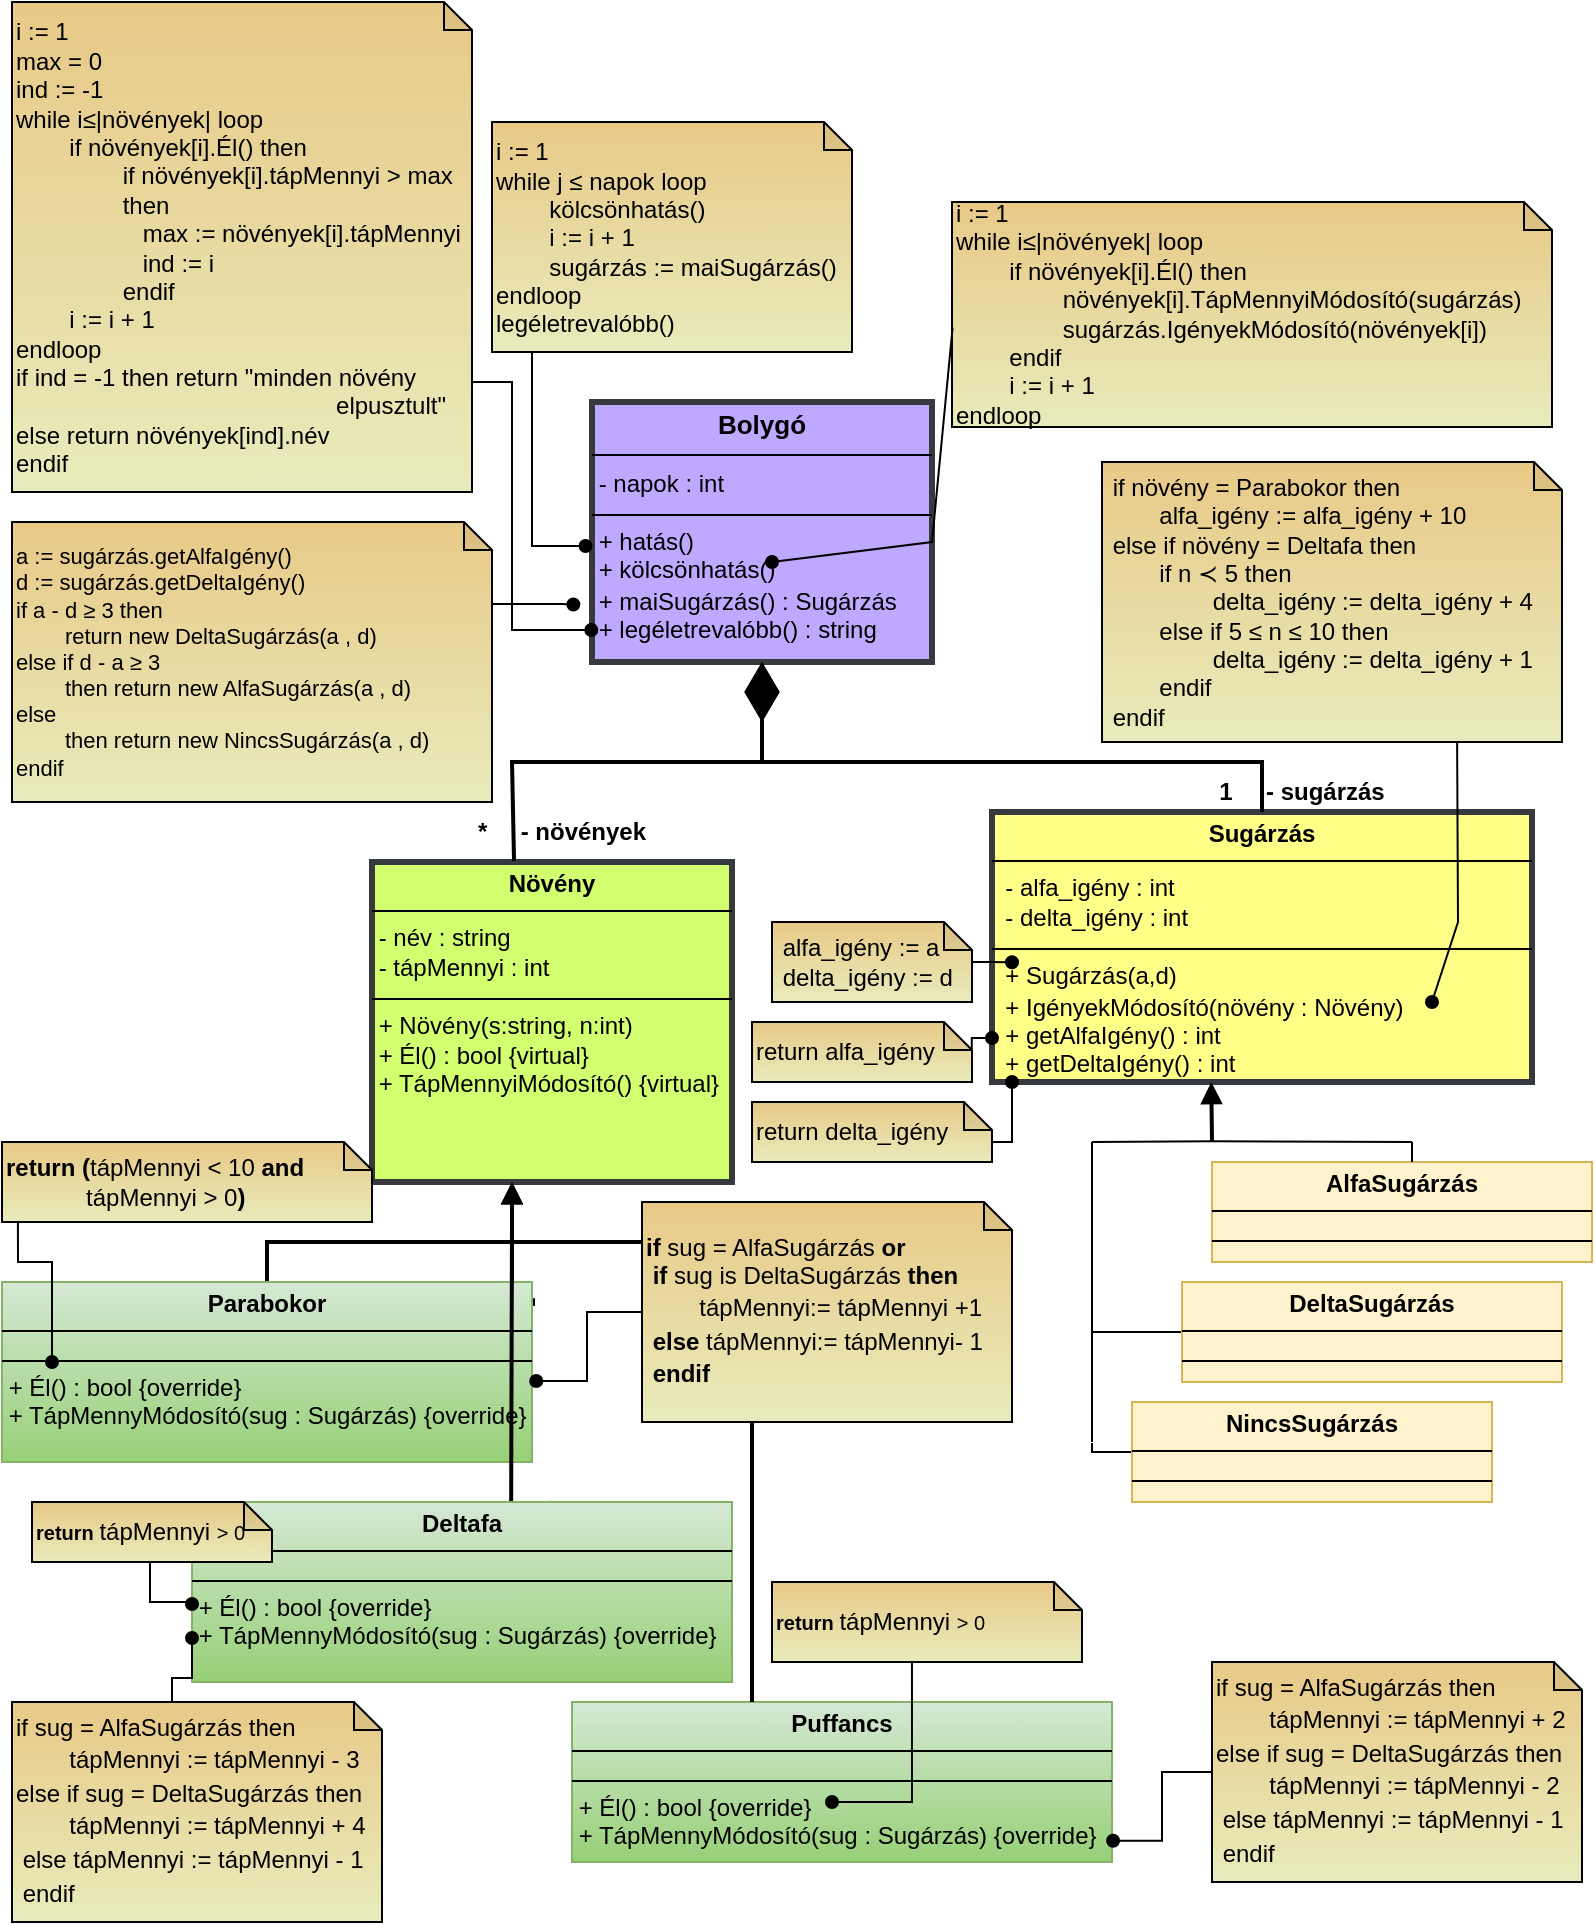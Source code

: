<mxfile version="24.2.5" type="device">
  <diagram id="C5RBs43oDa-KdzZeNtuy" name="Page-1">
    <mxGraphModel dx="1193" dy="665" grid="1" gridSize="10" guides="1" tooltips="1" connect="1" arrows="1" fold="1" page="1" pageScale="1" pageWidth="827" pageHeight="1169" math="0" shadow="0">
      <root>
        <mxCell id="WIyWlLk6GJQsqaUBKTNV-0" />
        <mxCell id="WIyWlLk6GJQsqaUBKTNV-1" parent="WIyWlLk6GJQsqaUBKTNV-0" />
        <mxCell id="IUOXqDqNGWJRMbw2lu2S-0" value="&lt;p style=&quot;margin: 4px 0px 0px; text-align: center; font-size: 13px;&quot;&gt;&lt;b&gt;&lt;font style=&quot;font-size: 13px;&quot;&gt;Bolygó&lt;/font&gt;&lt;/b&gt;&lt;/p&gt;&lt;hr size=&quot;1&quot; style=&quot;border-style: solid; font-size: 13px;&quot;&gt;&amp;nbsp;- napok : int&amp;nbsp;&lt;div&gt;&lt;div style=&quot;height:2px;&quot;&gt;&lt;/div&gt;&lt;hr size=&quot;1&quot; style=&quot;border-style:solid;&quot;&gt;&lt;div style=&quot;height:2px;&quot;&gt;&amp;nbsp;+ hatás()&lt;/div&gt;&lt;/div&gt;&lt;div style=&quot;height:2px;&quot;&gt;&amp;nbsp;&lt;/div&gt;&lt;div style=&quot;height:2px;&quot;&gt;&lt;br&gt;&lt;/div&gt;&lt;div style=&quot;height:2px;&quot;&gt;&lt;br&gt;&lt;/div&gt;&lt;div style=&quot;height:2px;&quot;&gt;&lt;br&gt;&lt;/div&gt;&lt;div style=&quot;height:2px;&quot;&gt;&lt;br&gt;&lt;/div&gt;&lt;div style=&quot;height:2px;&quot;&gt;&lt;br&gt;&lt;/div&gt;&lt;div style=&quot;height:2px;&quot;&gt;&amp;nbsp;+ kölcsönhatás()&lt;/div&gt;&lt;div style=&quot;height:2px;&quot;&gt;&lt;br&gt;&lt;/div&gt;&lt;div style=&quot;height:2px;&quot;&gt;&lt;br&gt;&lt;/div&gt;&lt;div style=&quot;height:2px;&quot;&gt;&lt;br&gt;&lt;/div&gt;&lt;div style=&quot;height:2px;&quot;&gt;&lt;br&gt;&lt;/div&gt;&lt;div style=&quot;height:2px;&quot;&gt;&lt;br&gt;&lt;/div&gt;&lt;div style=&quot;height:2px;&quot;&gt;&lt;br&gt;&lt;/div&gt;&lt;div style=&quot;height:2px;&quot;&gt;&amp;nbsp;&lt;/div&gt;&lt;div style=&quot;height:2px;&quot;&gt;&amp;nbsp;+ maiSugárzás() : Sugárzás&lt;br&gt;&lt;/div&gt;&lt;div style=&quot;height:2px;&quot;&gt;&lt;br&gt;&lt;/div&gt;&lt;div style=&quot;height:2px;&quot;&gt;&lt;br&gt;&lt;/div&gt;&lt;div style=&quot;height:2px;&quot;&gt;&lt;br&gt;&lt;/div&gt;&lt;div style=&quot;height:2px;&quot;&gt;&lt;br&gt;&lt;/div&gt;&lt;div style=&quot;height:2px;&quot;&gt;&lt;br&gt;&lt;/div&gt;&lt;div style=&quot;height:2px;&quot;&gt;&lt;br&gt;&lt;/div&gt;&lt;div style=&quot;height:2px;&quot;&gt;&amp;nbsp;+ legéletrevalóbb() : string&lt;/div&gt;&lt;div style=&quot;height:2px;&quot;&gt;&lt;span style=&quot;background-color: initial;&quot;&gt;&lt;br&gt;&lt;/span&gt;&lt;/div&gt;&lt;div style=&quot;height:2px;&quot;&gt;&lt;span style=&quot;background-color: initial;&quot;&gt;&lt;br&gt;&lt;/span&gt;&lt;/div&gt;&lt;div style=&quot;height:2px;&quot;&gt;&lt;span style=&quot;background-color: initial;&quot;&gt;&lt;br&gt;&lt;/span&gt;&lt;/div&gt;&lt;div style=&quot;height:2px;&quot;&gt;&lt;span style=&quot;background-color: initial;&quot;&gt;&lt;br&gt;&lt;/span&gt;&lt;/div&gt;&lt;div style=&quot;height:2px;&quot;&gt;&lt;span style=&quot;background-color: initial;&quot;&gt;&amp;nbsp;&lt;/span&gt;&lt;/div&gt;&lt;div style=&quot;height:2px;&quot;&gt;&lt;span style=&quot;background-color: initial;&quot;&gt;&amp;nbsp;&lt;/span&gt;&lt;/div&gt;&lt;div style=&quot;height:2px;&quot;&gt;&lt;br&gt;&lt;/div&gt;" style="verticalAlign=top;align=left;overflow=fill;html=1;whiteSpace=wrap;fillColor=#bfa8ff;strokeColor=#36393d;strokeWidth=3;" vertex="1" parent="WIyWlLk6GJQsqaUBKTNV-1">
          <mxGeometry x="300" y="320" width="170" height="130" as="geometry" />
        </mxCell>
        <mxCell id="IUOXqDqNGWJRMbw2lu2S-2" value="&lt;p style=&quot;margin:0px;margin-top:4px;text-align:center;&quot;&gt;&lt;b&gt;Sugárzás&lt;/b&gt;&lt;/p&gt;&lt;hr size=&quot;1&quot; style=&quot;border-style:solid;&quot;&gt;&amp;nbsp; -&lt;font style=&quot;font-size: 12px;&quot;&gt;&amp;nbsp;alfa_igény : int&lt;/font&gt;&lt;div&gt;&lt;font style=&quot;font-size: 12px;&quot;&gt;&amp;nbsp; - delta_igény : int&amp;nbsp;&lt;br&gt;&lt;/font&gt;&lt;div style=&quot;height:2px;&quot;&gt;&lt;font style=&quot;font-size: 12px;&quot;&gt;&amp;nbsp;&lt;/font&gt;&lt;/div&gt;&lt;hr size=&quot;1&quot; style=&quot;border-style:solid;&quot;&gt;&lt;div style=&quot;height:2px;&quot;&gt;&lt;font style=&quot;font-size: 12px;&quot;&gt;&amp;nbsp; + Sugárzás(a,d)&lt;/font&gt;&lt;/div&gt;&lt;/div&gt;&lt;div style=&quot;height:2px;&quot;&gt;&lt;font style=&quot;font-size: 12px;&quot;&gt;&amp;nbsp;&lt;/font&gt;&lt;/div&gt;&lt;div style=&quot;height:2px;&quot;&gt;&lt;br&gt;&lt;/div&gt;&lt;div style=&quot;height:2px;&quot;&gt;&lt;font style=&quot;font-size: 12px;&quot;&gt;&lt;br&gt;&lt;/font&gt;&lt;/div&gt;&lt;div style=&quot;height:2px;&quot;&gt;&lt;font style=&quot;font-size: 12px;&quot;&gt;&amp;nbsp;&lt;/font&gt;&lt;/div&gt;&lt;div style=&quot;height:2px;&quot;&gt;&lt;font style=&quot;font-size: 12px;&quot;&gt;&lt;br&gt;&lt;/font&gt;&lt;/div&gt;&lt;div style=&quot;height:2px;&quot;&gt;&lt;font style=&quot;font-size: 12px;&quot;&gt;&lt;br&gt;&lt;/font&gt;&lt;/div&gt;&lt;div style=&quot;height:2px;&quot;&gt;&lt;font style=&quot;font-size: 12px;&quot;&gt;&amp;nbsp; &amp;nbsp;&lt;/font&gt;&lt;/div&gt;&lt;div style=&quot;height:2px;&quot;&gt;&lt;font style=&quot;font-size: 12px;&quot;&gt;&amp;nbsp; + IgényekMódosító(növény : Növény)&lt;/font&gt;&lt;/div&gt;&lt;div style=&quot;height:2px;&quot;&gt;&lt;font style=&quot;font-size: 12px;&quot;&gt;&lt;br&gt;&lt;/font&gt;&lt;/div&gt;&lt;div style=&quot;height:2px;&quot;&gt;&lt;font style=&quot;font-size: 12px;&quot;&gt;&lt;br&gt;&lt;/font&gt;&lt;/div&gt;&lt;div style=&quot;height:2px;&quot;&gt;&lt;font style=&quot;font-size: 12px;&quot;&gt;&lt;br&gt;&lt;/font&gt;&lt;/div&gt;&lt;div style=&quot;height:2px;&quot;&gt;&lt;font style=&quot;font-size: 12px;&quot;&gt;&lt;br&gt;&lt;/font&gt;&lt;/div&gt;&lt;div style=&quot;height:2px;&quot;&gt;&lt;font style=&quot;font-size: 12px;&quot;&gt;&lt;br&gt;&lt;/font&gt;&lt;/div&gt;&lt;div style=&quot;height:2px;&quot;&gt;&lt;font style=&quot;font-size: 12px;&quot;&gt;&lt;br&gt;&lt;/font&gt;&lt;/div&gt;&lt;div style=&quot;height:2px;&quot;&gt;&lt;font style=&quot;font-size: 12px;&quot;&gt;&amp;nbsp; + getAlfaIgény() : int&amp;nbsp;&lt;/font&gt;&lt;/div&gt;&lt;div style=&quot;height:2px;&quot;&gt;&lt;font style=&quot;font-size: 12px;&quot;&gt;&lt;br&gt;&lt;/font&gt;&lt;/div&gt;&lt;div style=&quot;height:2px;&quot;&gt;&lt;font style=&quot;font-size: 12px;&quot;&gt;&lt;br&gt;&lt;/font&gt;&lt;/div&gt;&lt;div style=&quot;height:2px;&quot;&gt;&lt;font style=&quot;font-size: 12px;&quot;&gt;&lt;br&gt;&lt;/font&gt;&lt;/div&gt;&lt;div style=&quot;height:2px;&quot;&gt;&lt;font style=&quot;font-size: 12px;&quot;&gt;&lt;br&gt;&lt;/font&gt;&lt;/div&gt;&lt;div style=&quot;height:2px;&quot;&gt;&lt;font style=&quot;font-size: 12px;&quot;&gt;&lt;br&gt;&lt;/font&gt;&lt;/div&gt;&lt;div style=&quot;height:2px;&quot;&gt;&lt;font style=&quot;font-size: 12px;&quot;&gt;&lt;br&gt;&lt;/font&gt;&lt;/div&gt;&lt;div style=&quot;height:2px;&quot;&gt;&lt;font style=&quot;font-size: 12px;&quot;&gt;&amp;nbsp; + getDeltaIgény() : int&amp;nbsp;&amp;nbsp;&lt;/font&gt;&lt;/div&gt;" style="verticalAlign=top;align=left;overflow=fill;html=1;whiteSpace=wrap;fillColor=#ffff88;strokeColor=#36393d;strokeWidth=3;" vertex="1" parent="WIyWlLk6GJQsqaUBKTNV-1">
          <mxGeometry x="500" y="525" width="270" height="135" as="geometry" />
        </mxCell>
        <mxCell id="IUOXqDqNGWJRMbw2lu2S-3" value="&lt;p style=&quot;margin:0px;margin-top:4px;text-align:center;&quot;&gt;&lt;b&gt;Növény&lt;/b&gt;&lt;br&gt;&lt;/p&gt;&lt;hr size=&quot;1&quot; style=&quot;border-style:solid;&quot;&gt;&lt;font style=&quot;font-size: 12px;&quot;&gt;&amp;nbsp;- név : string&lt;/font&gt;&lt;div style=&quot;&quot;&gt;&lt;font style=&quot;font-size: 12px;&quot;&gt;&lt;font style=&quot;font-size: 12px;&quot;&gt;&amp;nbsp;- tápMennyi : int&lt;/font&gt;&lt;br&gt;&lt;/font&gt;&lt;div style=&quot;height: 2px;&quot;&gt;&lt;font style=&quot;font-size: 12px;&quot;&gt;&lt;br&gt;&lt;/font&gt;&lt;/div&gt;&lt;hr size=&quot;1&quot; style=&quot;border-style: solid;&quot;&gt;&lt;font style=&quot;font-size: 12px;&quot;&gt;&amp;nbsp;+ Növény(s:string, n:int)&lt;/font&gt;&lt;/div&gt;&lt;div style=&quot;&quot;&gt;&lt;font style=&quot;font-size: 12px;&quot;&gt;&amp;nbsp;+ Él() : bool {virtual}&lt;/font&gt;&lt;/div&gt;&lt;div style=&quot;&quot;&gt;&lt;font style=&quot;font-size: 12px;&quot;&gt;&amp;nbsp;+ TápMennyiMódosító() {virtual}&lt;/font&gt;&lt;/div&gt;&lt;div style=&quot;&quot;&gt;&lt;br&gt;&lt;div style=&quot;font-size: 11px; height: 2px;&quot;&gt;&lt;/div&gt;&lt;/div&gt;" style="verticalAlign=top;align=left;overflow=fill;html=1;whiteSpace=wrap;fillColor=#d2ff70;strokeColor=#36393d;strokeWidth=3;perimeterSpacing=0;" vertex="1" parent="WIyWlLk6GJQsqaUBKTNV-1">
          <mxGeometry x="190" y="550" width="180" height="160" as="geometry" />
        </mxCell>
        <mxCell id="IUOXqDqNGWJRMbw2lu2S-4" value="" style="endArrow=diamondThin;endFill=1;endSize=24;html=1;rounded=0;entryX=0.5;entryY=1;entryDx=0;entryDy=0;exitX=0.282;exitY=0.981;exitDx=0;exitDy=0;exitPerimeter=0;strokeWidth=2;" edge="1" parent="WIyWlLk6GJQsqaUBKTNV-1" source="IUOXqDqNGWJRMbw2lu2S-10" target="IUOXqDqNGWJRMbw2lu2S-0">
          <mxGeometry width="160" relative="1" as="geometry">
            <mxPoint x="260" y="550" as="sourcePoint" />
            <mxPoint x="310" y="610" as="targetPoint" />
            <Array as="points">
              <mxPoint x="260" y="500" />
              <mxPoint x="320" y="500" />
              <mxPoint x="385" y="500" />
            </Array>
          </mxGeometry>
        </mxCell>
        <mxCell id="IUOXqDqNGWJRMbw2lu2S-8" value="" style="endArrow=diamondThin;endFill=1;endSize=24;html=1;rounded=0;entryX=0.5;entryY=1;entryDx=0;entryDy=0;exitX=0.5;exitY=0;exitDx=0;exitDy=0;strokeWidth=2;" edge="1" parent="WIyWlLk6GJQsqaUBKTNV-1" source="IUOXqDqNGWJRMbw2lu2S-2" target="IUOXqDqNGWJRMbw2lu2S-0">
          <mxGeometry width="160" relative="1" as="geometry">
            <mxPoint x="380" y="580" as="sourcePoint" />
            <mxPoint x="310" y="610" as="targetPoint" />
            <Array as="points">
              <mxPoint x="635" y="500" />
              <mxPoint x="490" y="500" />
              <mxPoint x="385" y="500" />
            </Array>
          </mxGeometry>
        </mxCell>
        <mxCell id="IUOXqDqNGWJRMbw2lu2S-9" value="&lt;b&gt;1&amp;nbsp; &amp;nbsp; &amp;nbsp;- sugárzás&lt;/b&gt;" style="text;html=1;align=center;verticalAlign=middle;whiteSpace=wrap;rounded=0;" vertex="1" parent="WIyWlLk6GJQsqaUBKTNV-1">
          <mxGeometry x="600" y="500" width="110" height="30" as="geometry" />
        </mxCell>
        <mxCell id="IUOXqDqNGWJRMbw2lu2S-10" value="&lt;b&gt;*&amp;nbsp; &amp;nbsp; &amp;nbsp;- növények&lt;/b&gt;" style="text;html=1;align=center;verticalAlign=middle;whiteSpace=wrap;rounded=0;" vertex="1" parent="WIyWlLk6GJQsqaUBKTNV-1">
          <mxGeometry x="230" y="520" width="110" height="30" as="geometry" />
        </mxCell>
        <mxCell id="IUOXqDqNGWJRMbw2lu2S-13" value="" style="endArrow=block;endFill=1;html=1;edgeStyle=orthogonalEdgeStyle;align=left;verticalAlign=top;rounded=0;strokeWidth=2;exitX=1.002;exitY=0.09;exitDx=0;exitDy=0;exitPerimeter=0;" edge="1" parent="WIyWlLk6GJQsqaUBKTNV-1" source="IUOXqDqNGWJRMbw2lu2S-18">
          <mxGeometry x="-1" relative="1" as="geometry">
            <mxPoint x="220" y="800" as="sourcePoint" />
            <mxPoint x="260" y="710" as="targetPoint" />
            <Array as="points">
              <mxPoint x="260" y="771" />
            </Array>
            <mxPoint as="offset" />
          </mxGeometry>
        </mxCell>
        <mxCell id="IUOXqDqNGWJRMbw2lu2S-16" value="&lt;p style=&quot;text-align: center; margin: 4px 0px 0px;&quot;&gt;&lt;span style=&quot;background-color: initial; text-align: left;&quot;&gt;&lt;b&gt;Puffancs&lt;/b&gt;&lt;/span&gt;&lt;br&gt;&lt;/p&gt;&lt;hr size=&quot;1&quot; style=&quot;border-style:solid;&quot;&gt;&lt;div style=&quot;height:2px;&quot;&gt;&lt;/div&gt;&lt;hr size=&quot;1&quot; style=&quot;border-style:solid;&quot;&gt;&lt;div style=&quot;height: 2px;&quot;&gt;&lt;div style=&quot;height: 2px;&quot;&gt;&amp;nbsp;+ Él() : bool {override}&lt;/div&gt;&lt;div style=&quot;height: 2px;&quot;&gt;&amp;nbsp;&lt;/div&gt;&lt;div style=&quot;height: 2px;&quot;&gt;&amp;nbsp;&lt;/div&gt;&lt;div style=&quot;height: 2px;&quot;&gt;&lt;br&gt;&lt;/div&gt;&lt;div style=&quot;height: 2px;&quot;&gt;&lt;br&gt;&lt;/div&gt;&lt;div style=&quot;height: 2px;&quot;&gt;&amp;nbsp;&lt;/div&gt;&lt;div style=&quot;height: 2px;&quot;&gt;&lt;br&gt;&lt;/div&gt;&lt;div style=&quot;height: 2px;&quot;&gt;&lt;div style=&quot;height: 2px;&quot;&gt;&amp;nbsp;+ TápMennyMódosító(sug : Sugárzás) {override}&lt;/div&gt;&lt;div&gt;&lt;br&gt;&lt;/div&gt;&lt;/div&gt;&lt;div style=&quot;height: 2px;&quot;&gt;&lt;br&gt;&lt;/div&gt;&lt;div style=&quot;height: 2px;&quot;&gt;&lt;br&gt;&lt;/div&gt;&lt;div style=&quot;height: 2px;&quot;&gt;&lt;br&gt;&lt;/div&gt;&lt;div style=&quot;height: 2px;&quot;&gt;&lt;br&gt;&lt;/div&gt;&lt;div style=&quot;height: 2px;&quot;&gt;&lt;br&gt;&lt;/div&gt;&lt;div style=&quot;height: 2px;&quot;&gt;&lt;br&gt;&lt;/div&gt;&lt;/div&gt;" style="verticalAlign=top;align=left;overflow=fill;html=1;whiteSpace=wrap;fillColor=#d5e8d4;strokeColor=#82b366;gradientColor=#97d077;" vertex="1" parent="WIyWlLk6GJQsqaUBKTNV-1">
          <mxGeometry x="290" y="970" width="270" height="80" as="geometry" />
        </mxCell>
        <mxCell id="IUOXqDqNGWJRMbw2lu2S-85" style="edgeStyle=orthogonalEdgeStyle;rounded=0;orthogonalLoop=1;jettySize=auto;html=1;endArrow=none;endFill=0;strokeWidth=2;" edge="1" parent="WIyWlLk6GJQsqaUBKTNV-1" source="IUOXqDqNGWJRMbw2lu2S-18">
          <mxGeometry relative="1" as="geometry">
            <mxPoint x="260" y="740" as="targetPoint" />
          </mxGeometry>
        </mxCell>
        <mxCell id="IUOXqDqNGWJRMbw2lu2S-18" value="&lt;p style=&quot;margin:0px;margin-top:4px;text-align:center;&quot;&gt;&lt;b&gt;Parabokor&lt;/b&gt;&lt;/p&gt;&lt;hr size=&quot;1&quot; style=&quot;border-style:solid;&quot;&gt;&lt;div style=&quot;height:2px;&quot;&gt;&lt;/div&gt;&lt;hr size=&quot;1&quot; style=&quot;border-style:solid;&quot;&gt;&lt;div style=&quot;height: 2px;&quot;&gt;&lt;font style=&quot;font-size: 12px;&quot;&gt;&amp;nbsp;+ Él() : bool {override}&lt;/font&gt;&lt;/div&gt;&lt;div style=&quot;height: 2px;&quot;&gt;&lt;font style=&quot;font-size: 12px;&quot;&gt;&amp;nbsp;&lt;/font&gt;&lt;/div&gt;&lt;div style=&quot;height: 2px;&quot;&gt;&lt;font style=&quot;font-size: 12px;&quot;&gt;&amp;nbsp;&lt;/font&gt;&lt;/div&gt;&lt;div style=&quot;height: 2px;&quot;&gt;&lt;font style=&quot;font-size: 12px;&quot;&gt;&lt;br&gt;&lt;/font&gt;&lt;/div&gt;&lt;div style=&quot;height: 2px;&quot;&gt;&lt;font style=&quot;font-size: 12px;&quot;&gt;&lt;br&gt;&lt;/font&gt;&lt;/div&gt;&lt;div style=&quot;height: 2px;&quot;&gt;&lt;font style=&quot;font-size: 12px;&quot;&gt;&amp;nbsp;&lt;/font&gt;&lt;/div&gt;&lt;div style=&quot;height: 2px;&quot;&gt;&lt;font style=&quot;font-size: 12px;&quot;&gt;&lt;br&gt;&lt;/font&gt;&lt;/div&gt;&lt;div style=&quot;height: 2px;&quot;&gt;&lt;font style=&quot;font-size: 12px;&quot;&gt;&amp;nbsp;+ TápMennyMódosító(sug : Sugárzás) {override}&lt;/font&gt;&lt;/div&gt;&lt;div style=&quot;height: 2px;&quot;&gt;&lt;font style=&quot;font-size: 12px;&quot;&gt;&lt;br&gt;&lt;/font&gt;&lt;/div&gt;&lt;div style=&quot;height: 2px;&quot;&gt;&lt;font style=&quot;font-size: 12px;&quot;&gt;&lt;br&gt;&lt;/font&gt;&lt;/div&gt;&lt;div style=&quot;height: 2px;&quot;&gt;&lt;font style=&quot;font-size: 12px;&quot;&gt;&lt;br&gt;&lt;/font&gt;&lt;/div&gt;&lt;div style=&quot;height: 2px;&quot;&gt;&lt;font style=&quot;font-size: 12px;&quot;&gt;&lt;br&gt;&lt;/font&gt;&lt;/div&gt;&lt;div style=&quot;height: 2px;&quot;&gt;&lt;font style=&quot;font-size: 12px;&quot;&gt;&lt;br&gt;&lt;/font&gt;&lt;/div&gt;&lt;div style=&quot;height: 2px;&quot;&gt;&lt;font style=&quot;font-size: 12px;&quot;&gt;&lt;br&gt;&lt;/font&gt;&lt;/div&gt;&lt;div style=&quot;height: 2px;&quot;&gt;&lt;br&gt;&lt;/div&gt;" style="verticalAlign=top;align=left;overflow=fill;html=1;whiteSpace=wrap;fillColor=#d5e8d4;strokeColor=#82b366;gradientColor=#97d077;" vertex="1" parent="WIyWlLk6GJQsqaUBKTNV-1">
          <mxGeometry x="5" y="760" width="265" height="90" as="geometry" />
        </mxCell>
        <mxCell id="IUOXqDqNGWJRMbw2lu2S-19" style="edgeStyle=orthogonalEdgeStyle;rounded=0;orthogonalLoop=1;jettySize=auto;html=1;exitX=0.5;exitY=1;exitDx=0;exitDy=0;" edge="1" parent="WIyWlLk6GJQsqaUBKTNV-1" source="IUOXqDqNGWJRMbw2lu2S-16" target="IUOXqDqNGWJRMbw2lu2S-16">
          <mxGeometry relative="1" as="geometry" />
        </mxCell>
        <mxCell id="IUOXqDqNGWJRMbw2lu2S-23" value="" style="endArrow=block;endFill=1;html=1;edgeStyle=orthogonalEdgeStyle;align=left;verticalAlign=top;rounded=0;strokeWidth=2;" edge="1" parent="WIyWlLk6GJQsqaUBKTNV-1">
          <mxGeometry x="-1" relative="1" as="geometry">
            <mxPoint x="380" y="970" as="sourcePoint" />
            <mxPoint x="260" y="710" as="targetPoint" />
            <Array as="points">
              <mxPoint x="380" y="970" />
              <mxPoint x="380" y="740" />
              <mxPoint x="260" y="740" />
            </Array>
            <mxPoint as="offset" />
          </mxGeometry>
        </mxCell>
        <mxCell id="IUOXqDqNGWJRMbw2lu2S-24" value="" style="endArrow=none;html=1;rounded=0;strokeWidth=2;exitX=0.591;exitY=0.022;exitDx=0;exitDy=0;exitPerimeter=0;" edge="1" parent="WIyWlLk6GJQsqaUBKTNV-1" source="IUOXqDqNGWJRMbw2lu2S-17">
          <mxGeometry width="50" height="50" relative="1" as="geometry">
            <mxPoint x="260" y="890" as="sourcePoint" />
            <mxPoint x="260.0" y="730" as="targetPoint" />
          </mxGeometry>
        </mxCell>
        <mxCell id="IUOXqDqNGWJRMbw2lu2S-40" value="i := 1&amp;nbsp;&lt;div&gt;while j ≤ napok loop&amp;nbsp;&lt;/div&gt;&lt;div&gt;&lt;span style=&quot;white-space: pre;&quot;&gt;&#x9;&lt;/span&gt;kölcsönhatás()&lt;br&gt;&lt;/div&gt;&lt;div&gt;&lt;span style=&quot;white-space: pre;&quot;&gt;&#x9;&lt;/span&gt;i := i + 1&lt;br&gt;&lt;/div&gt;&lt;div&gt;&lt;span style=&quot;white-space: pre;&quot;&gt;&#x9;&lt;/span&gt;sugárzás := maiSugárzás()&lt;br&gt;&lt;/div&gt;&lt;div&gt;endloop&lt;/div&gt;&lt;div&gt;legéletrevalóbb()&lt;/div&gt;" style="shape=note;whiteSpace=wrap;html=1;backgroundOutline=1;darkOpacity=0.05;fillColor=#e8c987;strokeColor=#000000;size=14;align=left;fillStyle=auto;gradientColor=#e8ebbc;" vertex="1" parent="WIyWlLk6GJQsqaUBKTNV-1">
          <mxGeometry x="250" y="180" width="180" height="115" as="geometry" />
        </mxCell>
        <mxCell id="IUOXqDqNGWJRMbw2lu2S-41" style="rounded=0;orthogonalLoop=1;jettySize=auto;html=1;entryX=-0.019;entryY=0.554;entryDx=0;entryDy=0;entryPerimeter=0;edgeStyle=orthogonalEdgeStyle;endArrow=oval;endFill=1;" edge="1" parent="WIyWlLk6GJQsqaUBKTNV-1" source="IUOXqDqNGWJRMbw2lu2S-40" target="IUOXqDqNGWJRMbw2lu2S-0">
          <mxGeometry relative="1" as="geometry">
            <Array as="points">
              <mxPoint x="270" y="248" />
              <mxPoint x="270" y="392" />
            </Array>
          </mxGeometry>
        </mxCell>
        <mxCell id="IUOXqDqNGWJRMbw2lu2S-43" value="&lt;div&gt;i := 1&amp;nbsp;&lt;span style=&quot;background-color: initial;&quot;&gt;&amp;nbsp;&lt;/span&gt;&lt;/div&gt;&lt;div&gt;&lt;div&gt;while i≤|növények| loop&lt;/div&gt;&lt;div&gt;&lt;span style=&quot;white-space: pre;&quot;&gt;&#x9;&lt;/span&gt;if növények[i].Él() then&lt;/div&gt;&lt;div&gt;&lt;span style=&quot;white-space: pre;&quot;&gt;&#x9;&lt;span style=&quot;white-space: pre;&quot;&gt;&#x9;&lt;/span&gt;&lt;/span&gt;növények[i].TápMennyiMódosító(sugárzás)&lt;/div&gt;&lt;div&gt;&lt;span style=&quot;background-color: initial;&quot;&gt;&lt;span style=&quot;white-space: pre;&quot;&gt;&#x9;&lt;/span&gt;&lt;span style=&quot;white-space: pre;&quot;&gt;&#x9;&lt;/span&gt;sugárzás.IgényekMódosító(növények[i])&lt;/span&gt;&lt;/div&gt;&lt;div&gt;&lt;span style=&quot;white-space: pre;&quot;&gt;&#x9;&lt;/span&gt;endif&lt;/div&gt;&lt;div&gt;&lt;span style=&quot;white-space: pre;&quot;&gt;&#x9;&lt;/span&gt;i := i + 1&lt;/div&gt;&lt;div&gt;endloop&lt;/div&gt;&lt;/div&gt;" style="shape=note;whiteSpace=wrap;html=1;backgroundOutline=1;darkOpacity=0.05;fillColor=#e8c987;strokeColor=#000000;size=14;align=left;fillStyle=auto;gradientColor=#e8ebbc;" vertex="1" parent="WIyWlLk6GJQsqaUBKTNV-1">
          <mxGeometry x="480" y="220" width="300" height="112.5" as="geometry" />
        </mxCell>
        <mxCell id="IUOXqDqNGWJRMbw2lu2S-45" value="" style="endArrow=oval;html=1;rounded=0;endFill=1;exitX=0.001;exitY=0.558;exitDx=0;exitDy=0;exitPerimeter=0;" edge="1" parent="WIyWlLk6GJQsqaUBKTNV-1" source="IUOXqDqNGWJRMbw2lu2S-43">
          <mxGeometry width="50" height="50" relative="1" as="geometry">
            <mxPoint x="490" y="360" as="sourcePoint" />
            <mxPoint x="390" y="400" as="targetPoint" />
            <Array as="points">
              <mxPoint x="470" y="390" />
            </Array>
          </mxGeometry>
        </mxCell>
        <mxCell id="IUOXqDqNGWJRMbw2lu2S-46" value="&amp;nbsp;alfa_igény := a&amp;nbsp;&lt;div&gt;&amp;nbsp;delta_igény := d&lt;/div&gt;" style="shape=note;whiteSpace=wrap;html=1;backgroundOutline=1;darkOpacity=0.05;fillColor=#e8c987;strokeColor=#000000;size=14;align=left;fillStyle=auto;gradientColor=#e8ebbc;" vertex="1" parent="WIyWlLk6GJQsqaUBKTNV-1">
          <mxGeometry x="390" y="580" width="100" height="40" as="geometry" />
        </mxCell>
        <mxCell id="IUOXqDqNGWJRMbw2lu2S-50" value="&lt;div&gt;&amp;nbsp;&lt;span style=&quot;background-color: initial;&quot;&gt;if növény = Parabokor then&lt;/span&gt;&lt;/div&gt;&lt;div&gt;&lt;span style=&quot;white-space: pre;&quot;&gt;&#x9;a&lt;/span&gt;lfa_igény := alfa_igény + 10&lt;/div&gt;&lt;div&gt;&amp;nbsp;else if növény = Deltafa&amp;nbsp;&lt;span style=&quot;background-color: initial;&quot;&gt;then&lt;/span&gt;&lt;/div&gt;&lt;div&gt;&lt;span style=&quot;white-space: pre;&quot;&gt;&#x9;&lt;/span&gt;if n ≺ 5 then&lt;/div&gt;&lt;div&gt;&lt;span style=&quot;white-space: pre;&quot;&gt;&#x9;&lt;/span&gt;&lt;span style=&quot;white-space: pre;&quot;&gt;&lt;span style=&quot;white-space: pre;&quot;&gt;&#x9;&lt;/span&gt;delta_igény := delta_igény + 4&lt;/span&gt;&lt;/div&gt;&lt;div&gt;&lt;span style=&quot;white-space: pre;&quot;&gt;&#x9;&lt;/span&gt;else if 5 ≤ n ≤ 10 then&lt;/div&gt;&lt;div&gt;&lt;span style=&quot;white-space: pre;&quot;&gt;&#x9;&lt;/span&gt;&lt;span style=&quot;white-space: pre;&quot;&gt;&#x9;&lt;/span&gt;&lt;span style=&quot;white-space: pre;&quot;&gt;delta_igény := delta_igény + 1&lt;/span&gt;&lt;/div&gt;&lt;div&gt;&lt;span style=&quot;white-space: pre;&quot;&gt;&#x9;&lt;/span&gt;endif&lt;/div&gt;&lt;div&gt;&lt;span style=&quot;background-color: initial;&quot;&gt;&amp;nbsp;endif&lt;/span&gt;&lt;br&gt;&lt;/div&gt;" style="shape=note;whiteSpace=wrap;html=1;backgroundOutline=1;darkOpacity=0.05;fillColor=#e8c987;strokeColor=#000000;size=14;align=left;fillStyle=auto;gradientColor=#e8ebbc;" vertex="1" parent="WIyWlLk6GJQsqaUBKTNV-1">
          <mxGeometry x="555" y="350" width="230" height="140" as="geometry" />
        </mxCell>
        <mxCell id="IUOXqDqNGWJRMbw2lu2S-52" value="&lt;div style=&quot;font-size: 11px;&quot;&gt;&lt;font style=&quot;font-size: 11px;&quot;&gt;a :=&amp;nbsp;&lt;span style=&quot;background-color: initial;&quot;&gt;sugárzás.getAlfaIgény()&lt;/span&gt;&lt;/font&gt;&lt;/div&gt;&lt;div style=&quot;font-size: 11px;&quot;&gt;&lt;font style=&quot;font-size: 11px;&quot;&gt;d := sugárzás.getDeltaIgény()&lt;/font&gt;&lt;/div&gt;&lt;div style=&quot;font-size: 11px;&quot;&gt;&lt;font style=&quot;font-size: 11px;&quot;&gt;if a&lt;span style=&quot;background-color: initial;&quot;&gt;&amp;nbsp;- d&lt;/span&gt;&lt;span style=&quot;background-color: initial;&quot;&gt;&amp;nbsp;≥ 3&amp;nbsp;&lt;/span&gt;&lt;span style=&quot;background-color: initial;&quot;&gt;then&amp;nbsp;&lt;/span&gt;&lt;/font&gt;&lt;/div&gt;&lt;div style=&quot;font-size: 11px;&quot;&gt;&lt;font style=&quot;font-size: 11px;&quot;&gt;&lt;span style=&quot;background-color: initial;&quot;&gt;&lt;span style=&quot;white-space: pre;&quot;&gt;&#x9;&lt;/span&gt;return new DeltaSugárzás(&lt;/span&gt;&lt;span style=&quot;background-color: initial;&quot;&gt;a , d&lt;/span&gt;&lt;span style=&quot;background-color: initial;&quot;&gt;)&lt;/span&gt;&lt;/font&gt;&lt;/div&gt;&lt;div style=&quot;font-size: 11px;&quot;&gt;&lt;font style=&quot;font-size: 11px;&quot;&gt;else if d&amp;nbsp;&lt;span style=&quot;background-color: initial;&quot;&gt;- a&amp;nbsp;&lt;/span&gt;&lt;span style=&quot;background-color: initial;&quot;&gt;≥ 3&amp;nbsp;&lt;/span&gt;&lt;/font&gt;&lt;/div&gt;&lt;div style=&quot;font-size: 11px;&quot;&gt;&lt;font style=&quot;font-size: 11px;&quot;&gt;&lt;span style=&quot;white-space: pre;&quot;&gt;&#x9;&lt;/span&gt;then&amp;nbsp;&lt;span style=&quot;background-color: initial;&quot;&gt;return new AlfaSugárzás(&lt;/span&gt;&lt;span style=&quot;background-color: initial;&quot;&gt;a , d&lt;/span&gt;&lt;span style=&quot;background-color: initial;&quot;&gt;)&lt;/span&gt;&lt;/font&gt;&lt;/div&gt;&lt;div style=&quot;font-size: 11px;&quot;&gt;&lt;font style=&quot;font-size: 11px;&quot;&gt;else&lt;/font&gt;&lt;/div&gt;&lt;div style=&quot;font-size: 11px;&quot;&gt;&lt;font style=&quot;font-size: 11px;&quot;&gt;&lt;span style=&quot;white-space: pre;&quot;&gt;&#x9;&lt;/span&gt;then&amp;nbsp;&lt;span style=&quot;background-color: initial;&quot;&gt;return new NincsSugárzás(&lt;/span&gt;&lt;span style=&quot;background-color: initial;&quot;&gt;a , d&lt;/span&gt;&lt;span style=&quot;background-color: initial;&quot;&gt;)&lt;/span&gt;&lt;/font&gt;&lt;/div&gt;&lt;div style=&quot;font-size: 11px;&quot;&gt;&lt;font style=&quot;font-size: 11px;&quot;&gt;endif&lt;/font&gt;&lt;/div&gt;" style="shape=note;whiteSpace=wrap;html=1;backgroundOutline=1;darkOpacity=0.05;fillColor=#e8c987;strokeColor=#000000;size=14;align=left;fillStyle=auto;gradientColor=#e8ebbc;" vertex="1" parent="WIyWlLk6GJQsqaUBKTNV-1">
          <mxGeometry x="10" y="380" width="240" height="140" as="geometry" />
        </mxCell>
        <mxCell id="IUOXqDqNGWJRMbw2lu2S-53" style="rounded=0;orthogonalLoop=1;jettySize=auto;html=1;entryX=0.004;entryY=0.788;entryDx=0;entryDy=0;edgeStyle=orthogonalEdgeStyle;endArrow=oval;endFill=1;entryPerimeter=0;" edge="1" parent="WIyWlLk6GJQsqaUBKTNV-1">
          <mxGeometry relative="1" as="geometry">
            <mxPoint x="290.68" y="421.22" as="targetPoint" />
            <Array as="points">
              <mxPoint x="250" y="421" />
              <mxPoint x="285" y="421" />
            </Array>
            <mxPoint x="250.0" y="418.78" as="sourcePoint" />
          </mxGeometry>
        </mxCell>
        <mxCell id="IUOXqDqNGWJRMbw2lu2S-54" value="" style="endArrow=block;endFill=1;html=1;edgeStyle=orthogonalEdgeStyle;align=left;verticalAlign=top;rounded=0;strokeWidth=2;" edge="1" parent="WIyWlLk6GJQsqaUBKTNV-1">
          <mxGeometry x="-1" relative="1" as="geometry">
            <mxPoint x="610" y="690" as="sourcePoint" />
            <mxPoint x="609.64" y="660" as="targetPoint" />
            <Array as="points">
              <mxPoint x="610" y="690" />
            </Array>
            <mxPoint as="offset" />
          </mxGeometry>
        </mxCell>
        <mxCell id="IUOXqDqNGWJRMbw2lu2S-55" value="" style="endArrow=none;html=1;rounded=0;" edge="1" parent="WIyWlLk6GJQsqaUBKTNV-1">
          <mxGeometry width="50" height="50" relative="1" as="geometry">
            <mxPoint x="550" y="690" as="sourcePoint" />
            <mxPoint x="710" y="690" as="targetPoint" />
            <Array as="points">
              <mxPoint x="610" y="689.66" />
            </Array>
          </mxGeometry>
        </mxCell>
        <mxCell id="IUOXqDqNGWJRMbw2lu2S-57" value="&lt;p style=&quot;margin: 4px 0px 0px; text-align: center;&quot;&gt;&lt;span style=&quot;background-color: initial; text-align: left;&quot;&gt;&lt;b&gt;AlfaSugárzás&lt;/b&gt;&lt;/span&gt;&lt;br&gt;&lt;/p&gt;&lt;hr size=&quot;1&quot; style=&quot;border-style:solid;&quot;&gt;&lt;div style=&quot;height:2px;&quot;&gt;&lt;/div&gt;&lt;hr size=&quot;1&quot; style=&quot;border-style:solid;&quot;&gt;&lt;div style=&quot;height: 2px;&quot;&gt;&lt;div style=&quot;height: 2px;&quot;&gt;&lt;br&gt;&lt;/div&gt;&lt;/div&gt;" style="verticalAlign=top;align=left;overflow=fill;html=1;whiteSpace=wrap;fillColor=#fff2cc;strokeColor=#d6b656;" vertex="1" parent="WIyWlLk6GJQsqaUBKTNV-1">
          <mxGeometry x="610" y="700" width="190" height="50" as="geometry" />
        </mxCell>
        <mxCell id="IUOXqDqNGWJRMbw2lu2S-69" style="edgeStyle=orthogonalEdgeStyle;rounded=0;orthogonalLoop=1;jettySize=auto;html=1;endArrow=none;endFill=0;" edge="1" parent="WIyWlLk6GJQsqaUBKTNV-1" source="IUOXqDqNGWJRMbw2lu2S-58">
          <mxGeometry relative="1" as="geometry">
            <mxPoint x="550" y="790" as="targetPoint" />
            <Array as="points">
              <mxPoint x="550" y="785" />
            </Array>
          </mxGeometry>
        </mxCell>
        <mxCell id="IUOXqDqNGWJRMbw2lu2S-58" value="&lt;p style=&quot;text-align: center; margin: 4px 0px 0px;&quot;&gt;&lt;span style=&quot;background-color: initial; text-align: left;&quot;&gt;&lt;b&gt;DeltaSugárzás&lt;/b&gt;&lt;/span&gt;&lt;br&gt;&lt;/p&gt;&lt;hr size=&quot;1&quot; style=&quot;border-style:solid;&quot;&gt;&lt;div style=&quot;height:2px;&quot;&gt;&lt;/div&gt;&lt;hr size=&quot;1&quot; style=&quot;border-style:solid;&quot;&gt;&lt;div style=&quot;height: 2px;&quot;&gt;&lt;div style=&quot;height: 2px;&quot;&gt;&lt;br&gt;&lt;/div&gt;&lt;/div&gt;" style="verticalAlign=top;align=left;overflow=fill;html=1;whiteSpace=wrap;fillColor=#fff2cc;strokeColor=#d6b656;" vertex="1" parent="WIyWlLk6GJQsqaUBKTNV-1">
          <mxGeometry x="595" y="760" width="190" height="50" as="geometry" />
        </mxCell>
        <mxCell id="IUOXqDqNGWJRMbw2lu2S-70" style="edgeStyle=orthogonalEdgeStyle;rounded=0;orthogonalLoop=1;jettySize=auto;html=1;endArrow=none;endFill=0;" edge="1" parent="WIyWlLk6GJQsqaUBKTNV-1" source="IUOXqDqNGWJRMbw2lu2S-59">
          <mxGeometry relative="1" as="geometry">
            <mxPoint x="550" y="840" as="targetPoint" />
          </mxGeometry>
        </mxCell>
        <mxCell id="IUOXqDqNGWJRMbw2lu2S-59" value="&lt;p style=&quot;text-align: center; margin: 4px 0px 0px;&quot;&gt;&lt;span style=&quot;background-color: initial; text-align: left;&quot;&gt;&lt;b&gt;NincsSugárzás&lt;/b&gt;&lt;/span&gt;&lt;br&gt;&lt;/p&gt;&lt;hr size=&quot;1&quot; style=&quot;border-style:solid;&quot;&gt;&lt;div style=&quot;height:2px;&quot;&gt;&lt;/div&gt;&lt;hr size=&quot;1&quot; style=&quot;border-style:solid;&quot;&gt;&lt;div style=&quot;height: 2px;&quot;&gt;&lt;div style=&quot;height: 2px;&quot;&gt;&lt;br&gt;&lt;/div&gt;&lt;/div&gt;" style="verticalAlign=top;align=left;overflow=fill;html=1;whiteSpace=wrap;fillColor=#fff2cc;strokeColor=#d6b656;" vertex="1" parent="WIyWlLk6GJQsqaUBKTNV-1">
          <mxGeometry x="570" y="820" width="180" height="50" as="geometry" />
        </mxCell>
        <mxCell id="IUOXqDqNGWJRMbw2lu2S-60" value="" style="endArrow=none;html=1;rounded=0;" edge="1" parent="WIyWlLk6GJQsqaUBKTNV-1">
          <mxGeometry width="50" height="50" relative="1" as="geometry">
            <mxPoint x="550" y="840" as="sourcePoint" />
            <mxPoint x="550" y="690" as="targetPoint" />
            <Array as="points">
              <mxPoint x="550" y="830" />
              <mxPoint x="550" y="800" />
              <mxPoint x="550" y="750" />
            </Array>
          </mxGeometry>
        </mxCell>
        <mxCell id="IUOXqDqNGWJRMbw2lu2S-62" value="" style="endArrow=none;html=1;rounded=0;" edge="1" parent="WIyWlLk6GJQsqaUBKTNV-1">
          <mxGeometry width="50" height="50" relative="1" as="geometry">
            <mxPoint x="710" y="700" as="sourcePoint" />
            <mxPoint x="710" y="690" as="targetPoint" />
            <Array as="points">
              <mxPoint x="710" y="690" />
            </Array>
          </mxGeometry>
        </mxCell>
        <mxCell id="IUOXqDqNGWJRMbw2lu2S-67" value="" style="endArrow=oval;html=1;rounded=0;endFill=1;exitX=0.772;exitY=1.001;exitDx=0;exitDy=0;exitPerimeter=0;" edge="1" parent="WIyWlLk6GJQsqaUBKTNV-1" source="IUOXqDqNGWJRMbw2lu2S-50">
          <mxGeometry width="50" height="50" relative="1" as="geometry">
            <mxPoint x="670" y="530" as="sourcePoint" />
            <mxPoint x="720" y="620" as="targetPoint" />
            <Array as="points">
              <mxPoint x="733" y="580" />
            </Array>
          </mxGeometry>
        </mxCell>
        <mxCell id="IUOXqDqNGWJRMbw2lu2S-68" style="edgeStyle=orthogonalEdgeStyle;rounded=0;orthogonalLoop=1;jettySize=auto;html=1;endArrow=oval;endFill=1;" edge="1" parent="WIyWlLk6GJQsqaUBKTNV-1">
          <mxGeometry relative="1" as="geometry">
            <mxPoint x="490" y="600" as="sourcePoint" />
            <mxPoint x="510" y="600.12" as="targetPoint" />
            <Array as="points">
              <mxPoint x="500" y="600.12" />
            </Array>
          </mxGeometry>
        </mxCell>
        <mxCell id="IUOXqDqNGWJRMbw2lu2S-79" style="edgeStyle=orthogonalEdgeStyle;rounded=0;orthogonalLoop=1;jettySize=auto;html=1;endArrow=oval;endFill=1;exitX=0.043;exitY=1.013;exitDx=0;exitDy=0;exitPerimeter=0;" edge="1" parent="WIyWlLk6GJQsqaUBKTNV-1" source="IUOXqDqNGWJRMbw2lu2S-78">
          <mxGeometry relative="1" as="geometry">
            <mxPoint x="30" y="800" as="targetPoint" />
            <mxPoint x="-10" y="760.0" as="sourcePoint" />
            <Array as="points">
              <mxPoint x="30" y="750" />
            </Array>
          </mxGeometry>
        </mxCell>
        <mxCell id="IUOXqDqNGWJRMbw2lu2S-78" value="&lt;font style=&quot;font-size: 12px;&quot;&gt;&lt;b&gt;return (&lt;/b&gt;&lt;span style=&quot;font-size: 12px;&quot;&gt;tápMennyi&amp;nbsp;&lt;/span&gt;&amp;lt; 10 &lt;b&gt;and&amp;nbsp; &amp;nbsp;&lt;span style=&quot;white-space: pre;&quot;&gt;&#x9;&lt;/span&gt;&amp;nbsp; &amp;nbsp;&amp;nbsp;&lt;/b&gt;&lt;span style=&quot;font-size: 12px;&quot;&gt;tápMennyi&amp;nbsp;&lt;/span&gt;&amp;gt; 0&lt;b&gt;)&lt;/b&gt;&lt;/font&gt;" style="shape=note;whiteSpace=wrap;html=1;backgroundOutline=1;darkOpacity=0.05;fillColor=#e8c987;strokeColor=#000000;size=14;align=left;fillStyle=auto;gradientColor=#e8ebbc;" vertex="1" parent="WIyWlLk6GJQsqaUBKTNV-1">
          <mxGeometry x="5" y="690" width="185" height="40" as="geometry" />
        </mxCell>
        <mxCell id="IUOXqDqNGWJRMbw2lu2S-81" style="edgeStyle=orthogonalEdgeStyle;rounded=0;orthogonalLoop=1;jettySize=auto;html=1;endArrow=oval;endFill=1;" edge="1" parent="WIyWlLk6GJQsqaUBKTNV-1">
          <mxGeometry relative="1" as="geometry">
            <mxPoint x="230" y="940" as="targetPoint" />
            <mxPoint x="310" y="890" as="sourcePoint" />
            <Array as="points">
              <mxPoint x="310" y="882" />
              <mxPoint x="310" y="938" />
              <mxPoint x="230" y="938" />
            </Array>
          </mxGeometry>
        </mxCell>
        <mxCell id="IUOXqDqNGWJRMbw2lu2S-82" value="&lt;font style=&quot;font-size: 10px;&quot;&gt;&lt;b&gt;return&lt;/b&gt;&lt;b&gt;&amp;nbsp;&lt;/b&gt;&lt;span style=&quot;font-size: 12px;&quot;&gt;tápMennyi&amp;nbsp;&lt;/span&gt;&amp;gt; 0&lt;/font&gt;" style="shape=note;whiteSpace=wrap;html=1;backgroundOutline=1;darkOpacity=0.05;fillColor=#e8c987;strokeColor=#000000;size=14;align=left;fillStyle=auto;gradientColor=#e8ebbc;" vertex="1" parent="WIyWlLk6GJQsqaUBKTNV-1">
          <mxGeometry x="390" y="910" width="155" height="40" as="geometry" />
        </mxCell>
        <mxCell id="IUOXqDqNGWJRMbw2lu2S-83" style="edgeStyle=orthogonalEdgeStyle;rounded=0;orthogonalLoop=1;jettySize=auto;html=1;endArrow=oval;endFill=1;exitX=0.312;exitY=0.993;exitDx=0;exitDy=0;exitPerimeter=0;" edge="1" parent="WIyWlLk6GJQsqaUBKTNV-1">
          <mxGeometry relative="1" as="geometry">
            <mxPoint x="420" y="1020" as="targetPoint" />
            <mxPoint x="459.98" y="950" as="sourcePoint" />
            <Array as="points">
              <mxPoint x="460" y="1020" />
            </Array>
          </mxGeometry>
        </mxCell>
        <mxCell id="llq4M6hsSdFKrIHtVXSO-1" value="&lt;b&gt;if&lt;/b&gt; sug = AlfaSugárzás &lt;b&gt;or&lt;/b&gt;&lt;div&gt;&lt;span style=&quot;background-color: initial;&quot;&gt;&amp;nbsp;&lt;b&gt;if&lt;/b&gt; sug is DeltaSugárzás &lt;b&gt;then&amp;nbsp;&lt;/b&gt;&lt;/span&gt;&lt;div style=&quot;line-height: 140%;&quot;&gt;&lt;span style=&quot;white-space: pre;&quot;&gt;&#x9;&lt;/span&gt;tápMennyi:= tápMennyi&amp;nbsp;+1&lt;/div&gt;&lt;div style=&quot;line-height: 140%;&quot;&gt;&amp;nbsp;&lt;b&gt;else&amp;nbsp;&lt;/b&gt;tápMennyi:= tápMennyi- 1&amp;nbsp;&lt;/div&gt;&lt;div style=&quot;line-height: 140%;&quot;&gt;&amp;nbsp;&lt;b&gt;endif&lt;span style=&quot;background-color: initial; white-space: pre;&quot;&gt;&#x9;&lt;/span&gt;&lt;/b&gt;&lt;/div&gt;&lt;/div&gt;" style="shape=note;whiteSpace=wrap;html=1;backgroundOutline=1;darkOpacity=0.05;fillColor=#e8c987;strokeColor=#000000;size=14;align=left;fillStyle=auto;gradientColor=#e8ebbc;" vertex="1" parent="WIyWlLk6GJQsqaUBKTNV-1">
          <mxGeometry x="325" y="720" width="185" height="110" as="geometry" />
        </mxCell>
        <mxCell id="llq4M6hsSdFKrIHtVXSO-2" style="edgeStyle=orthogonalEdgeStyle;rounded=0;orthogonalLoop=1;jettySize=auto;html=1;entryX=1.008;entryY=0.55;entryDx=0;entryDy=0;entryPerimeter=0;endArrow=oval;endFill=1;" edge="1" parent="WIyWlLk6GJQsqaUBKTNV-1" source="llq4M6hsSdFKrIHtVXSO-1" target="IUOXqDqNGWJRMbw2lu2S-18">
          <mxGeometry relative="1" as="geometry" />
        </mxCell>
        <mxCell id="llq4M6hsSdFKrIHtVXSO-3" value="if sug = AlfaSugárzás then&lt;div style=&quot;line-height: 140%;&quot;&gt;&lt;span style=&quot;white-space: pre;&quot;&gt;&#x9;&lt;/span&gt;tápMennyi := tápMennyi + 2&amp;nbsp;&lt;/div&gt;&lt;div style=&quot;line-height: 140%;&quot;&gt;else if sug = DeltaSugárzás then&amp;nbsp;&lt;/div&gt;&lt;div style=&quot;line-height: 140%;&quot;&gt;&lt;span style=&quot;white-space: pre;&quot;&gt;&#x9;&lt;/span&gt;tápMennyi := tápMennyi - 2&lt;/div&gt;&lt;div style=&quot;line-height: 140%;&quot;&gt;&amp;nbsp;else tápMennyi := tápMennyi - 1&amp;nbsp;&lt;/div&gt;&lt;div style=&quot;line-height: 140%;&quot;&gt;&amp;nbsp;endif&lt;span style=&quot;background-color: initial; white-space: pre;&quot;&gt;&#x9;&lt;/span&gt;&lt;/div&gt;" style="shape=note;whiteSpace=wrap;html=1;backgroundOutline=1;darkOpacity=0.05;fillColor=#e8c987;strokeColor=#000000;size=14;align=left;fillStyle=auto;gradientColor=#e8ebbc;" vertex="1" parent="WIyWlLk6GJQsqaUBKTNV-1">
          <mxGeometry x="610" y="950" width="185" height="110" as="geometry" />
        </mxCell>
        <mxCell id="llq4M6hsSdFKrIHtVXSO-5" style="edgeStyle=orthogonalEdgeStyle;rounded=0;orthogonalLoop=1;jettySize=auto;html=1;entryX=1.002;entryY=0.867;entryDx=0;entryDy=0;entryPerimeter=0;endArrow=oval;endFill=1;" edge="1" parent="WIyWlLk6GJQsqaUBKTNV-1" source="llq4M6hsSdFKrIHtVXSO-3" target="IUOXqDqNGWJRMbw2lu2S-16">
          <mxGeometry relative="1" as="geometry" />
        </mxCell>
        <mxCell id="llq4M6hsSdFKrIHtVXSO-6" value="if sug = AlfaSugárzás then&lt;div style=&quot;line-height: 140%;&quot;&gt;&lt;span style=&quot;white-space: pre;&quot;&gt;&#x9;&lt;/span&gt;tápMennyi := tápMennyi - 3&lt;/div&gt;&lt;div style=&quot;line-height: 140%;&quot;&gt;else if sug = DeltaSugárzás then&amp;nbsp;&lt;/div&gt;&lt;div style=&quot;line-height: 140%;&quot;&gt;&lt;span style=&quot;white-space: pre;&quot;&gt;&#x9;&lt;/span&gt;tápMennyi := tápMennyi + 4&lt;/div&gt;&lt;div style=&quot;line-height: 140%;&quot;&gt;&amp;nbsp;else tápMennyi := tápMennyi - 1&amp;nbsp;&lt;/div&gt;&lt;div style=&quot;line-height: 140%;&quot;&gt;&amp;nbsp;endif&lt;span style=&quot;background-color: initial; white-space: pre;&quot;&gt;&#x9;&lt;/span&gt;&lt;/div&gt;" style="shape=note;whiteSpace=wrap;html=1;backgroundOutline=1;darkOpacity=0.05;fillColor=#e8c987;strokeColor=#000000;size=14;align=left;fillStyle=auto;gradientColor=#e8ebbc;" vertex="1" parent="WIyWlLk6GJQsqaUBKTNV-1">
          <mxGeometry x="10" y="970" width="185" height="110" as="geometry" />
        </mxCell>
        <mxCell id="llq4M6hsSdFKrIHtVXSO-13" value="" style="endArrow=none;html=1;rounded=0;strokeWidth=2;" edge="1" parent="WIyWlLk6GJQsqaUBKTNV-1" target="IUOXqDqNGWJRMbw2lu2S-17">
          <mxGeometry width="50" height="50" relative="1" as="geometry">
            <mxPoint x="260" y="890" as="sourcePoint" />
            <mxPoint x="260.0" y="730" as="targetPoint" />
          </mxGeometry>
        </mxCell>
        <mxCell id="IUOXqDqNGWJRMbw2lu2S-17" value="&lt;p style=&quot;margin:0px;margin-top:4px;text-align:center;&quot;&gt;&lt;b&gt;Deltafa&lt;/b&gt;&lt;br&gt;&lt;/p&gt;&lt;hr size=&quot;1&quot; style=&quot;border-style:solid;&quot;&gt;&lt;div style=&quot;height:2px;&quot;&gt;&lt;/div&gt;&lt;hr size=&quot;1&quot; style=&quot;border-style:solid;&quot;&gt;&lt;div style=&quot;height: 2px;&quot;&gt;&lt;div style=&quot;height: 2px;&quot;&gt;&amp;nbsp;+ Él() : bool {override}&lt;/div&gt;&lt;div style=&quot;height: 2px;&quot;&gt;&amp;nbsp;&lt;/div&gt;&lt;div style=&quot;height: 2px;&quot;&gt;&amp;nbsp;&lt;/div&gt;&lt;div style=&quot;height: 2px;&quot;&gt;&lt;br&gt;&lt;/div&gt;&lt;div style=&quot;height: 2px;&quot;&gt;&lt;br&gt;&lt;/div&gt;&lt;div style=&quot;height: 2px;&quot;&gt;&amp;nbsp;&lt;/div&gt;&lt;div style=&quot;height: 2px;&quot;&gt;&lt;br&gt;&lt;/div&gt;&lt;div style=&quot;height: 2px;&quot;&gt;&lt;div style=&quot;height: 2px;&quot;&gt;&amp;nbsp;+ TápMennyMódosító(sug : Sugárzás) {override}&lt;/div&gt;&lt;div&gt;&lt;br&gt;&lt;/div&gt;&lt;/div&gt;&lt;div style=&quot;height: 2px;&quot;&gt;&lt;br&gt;&lt;/div&gt;&lt;div style=&quot;height: 2px;&quot;&gt;&lt;br&gt;&lt;/div&gt;&lt;div style=&quot;height: 2px;&quot;&gt;&lt;br&gt;&lt;/div&gt;&lt;div style=&quot;height: 2px;&quot;&gt;&amp;nbsp;&lt;/div&gt;&lt;div style=&quot;height: 2px;&quot;&gt;&lt;span style=&quot;background-color: initial;&quot;&gt;&amp;nbsp;&lt;/span&gt;&lt;/div&gt;&lt;div style=&quot;height: 2px;&quot;&gt;&lt;br&gt;&lt;/div&gt;&lt;/div&gt;" style="verticalAlign=top;align=left;overflow=fill;html=1;whiteSpace=wrap;fillColor=#d5e8d4;strokeColor=#82b366;gradientColor=#97d077;" vertex="1" parent="WIyWlLk6GJQsqaUBKTNV-1">
          <mxGeometry x="100" y="870" width="270" height="90" as="geometry" />
        </mxCell>
        <mxCell id="llq4M6hsSdFKrIHtVXSO-14" value="&lt;font style=&quot;font-size: 10px;&quot;&gt;&lt;b&gt;return&lt;/b&gt;&lt;b&gt;&amp;nbsp;&lt;/b&gt;&lt;span style=&quot;font-size: 12px;&quot;&gt;tápMennyi&amp;nbsp;&lt;/span&gt;&amp;gt; 0&lt;/font&gt;" style="shape=note;whiteSpace=wrap;html=1;backgroundOutline=1;darkOpacity=0.05;fillColor=#e8c987;strokeColor=#000000;size=14;align=left;fillStyle=auto;gradientColor=#e8ebbc;" vertex="1" parent="WIyWlLk6GJQsqaUBKTNV-1">
          <mxGeometry x="20" y="870" width="120" height="30" as="geometry" />
        </mxCell>
        <mxCell id="llq4M6hsSdFKrIHtVXSO-15" style="edgeStyle=orthogonalEdgeStyle;rounded=0;orthogonalLoop=1;jettySize=auto;html=1;endArrow=oval;endFill=1;" edge="1" parent="WIyWlLk6GJQsqaUBKTNV-1">
          <mxGeometry relative="1" as="geometry">
            <mxPoint x="79" y="900" as="sourcePoint" />
            <mxPoint x="100" y="921" as="targetPoint" />
            <Array as="points">
              <mxPoint x="79" y="920" />
              <mxPoint x="100" y="920" />
            </Array>
          </mxGeometry>
        </mxCell>
        <mxCell id="llq4M6hsSdFKrIHtVXSO-16" style="edgeStyle=orthogonalEdgeStyle;rounded=0;orthogonalLoop=1;jettySize=auto;html=1;entryX=0;entryY=0.75;entryDx=0;entryDy=0;endArrow=oval;endFill=1;" edge="1" parent="WIyWlLk6GJQsqaUBKTNV-1">
          <mxGeometry relative="1" as="geometry">
            <mxPoint x="90" y="970" as="sourcePoint" />
            <mxPoint x="100" y="938" as="targetPoint" />
            <Array as="points">
              <mxPoint x="90" y="958" />
              <mxPoint x="100" y="958" />
            </Array>
          </mxGeometry>
        </mxCell>
        <mxCell id="llq4M6hsSdFKrIHtVXSO-20" style="edgeStyle=orthogonalEdgeStyle;rounded=0;orthogonalLoop=1;jettySize=auto;html=1;exitX=0.999;exitY=0.606;exitDx=0;exitDy=0;exitPerimeter=0;endArrow=oval;endFill=1;" edge="1" parent="WIyWlLk6GJQsqaUBKTNV-1" source="llq4M6hsSdFKrIHtVXSO-17" target="IUOXqDqNGWJRMbw2lu2S-2">
          <mxGeometry relative="1" as="geometry">
            <mxPoint x="490" y="640" as="targetPoint" />
            <Array as="points">
              <mxPoint x="490" y="638" />
            </Array>
          </mxGeometry>
        </mxCell>
        <mxCell id="llq4M6hsSdFKrIHtVXSO-17" value="&lt;div&gt;return alfa_igény&lt;/div&gt;" style="shape=note;whiteSpace=wrap;html=1;backgroundOutline=1;darkOpacity=0.05;fillColor=#e8c987;strokeColor=#000000;size=14;align=left;fillStyle=auto;gradientColor=#e8ebbc;" vertex="1" parent="WIyWlLk6GJQsqaUBKTNV-1">
          <mxGeometry x="380" y="630" width="110" height="30" as="geometry" />
        </mxCell>
        <mxCell id="llq4M6hsSdFKrIHtVXSO-19" style="edgeStyle=orthogonalEdgeStyle;rounded=0;orthogonalLoop=1;jettySize=auto;html=1;endArrow=oval;endFill=1;" edge="1" parent="WIyWlLk6GJQsqaUBKTNV-1" source="llq4M6hsSdFKrIHtVXSO-18" target="IUOXqDqNGWJRMbw2lu2S-2">
          <mxGeometry relative="1" as="geometry">
            <mxPoint x="510" y="660" as="targetPoint" />
            <Array as="points">
              <mxPoint x="510" y="690" />
            </Array>
          </mxGeometry>
        </mxCell>
        <mxCell id="llq4M6hsSdFKrIHtVXSO-18" value="&lt;div&gt;return delta_igény&lt;/div&gt;" style="shape=note;whiteSpace=wrap;html=1;backgroundOutline=1;darkOpacity=0.05;fillColor=#e8c987;strokeColor=#000000;size=14;align=left;fillStyle=auto;gradientColor=#e8ebbc;" vertex="1" parent="WIyWlLk6GJQsqaUBKTNV-1">
          <mxGeometry x="380" y="670" width="120" height="30" as="geometry" />
        </mxCell>
        <mxCell id="llq4M6hsSdFKrIHtVXSO-22" style="edgeStyle=orthogonalEdgeStyle;rounded=0;orthogonalLoop=1;jettySize=auto;html=1;entryX=-0.002;entryY=0.877;entryDx=0;entryDy=0;entryPerimeter=0;endArrow=oval;endFill=1;" edge="1" parent="WIyWlLk6GJQsqaUBKTNV-1" source="llq4M6hsSdFKrIHtVXSO-21" target="IUOXqDqNGWJRMbw2lu2S-0">
          <mxGeometry relative="1" as="geometry">
            <mxPoint x="280" y="440" as="targetPoint" />
            <Array as="points">
              <mxPoint x="260" y="310" />
              <mxPoint x="260" y="434" />
            </Array>
          </mxGeometry>
        </mxCell>
        <mxCell id="llq4M6hsSdFKrIHtVXSO-21" value="&lt;div&gt;i := 1&amp;nbsp;&lt;span style=&quot;background-color: initial;&quot;&gt;&amp;nbsp;&lt;/span&gt;&lt;/div&gt;&lt;div&gt;&lt;span style=&quot;background-color: initial;&quot;&gt;max = 0&lt;/span&gt;&lt;/div&gt;&lt;div&gt;ind := -1&lt;/div&gt;&lt;div&gt;&lt;div&gt;while i≤|növények| loop&lt;/div&gt;&lt;div&gt;&lt;span style=&quot;white-space: pre;&quot;&gt;&#x9;&lt;/span&gt;if növények[i].Él() then&lt;/div&gt;&lt;div&gt;&lt;span style=&quot;white-space: pre;&quot;&gt;&#x9;&lt;span style=&quot;white-space: pre;&quot;&gt;&#x9;&lt;/span&gt;i&lt;/span&gt;f növények[i].tápMennyi &amp;gt; max &lt;span style=&quot;white-space: pre;&quot;&gt;&#x9;&lt;/span&gt;&lt;span style=&quot;white-space: pre;&quot;&gt;&#x9;&lt;/span&gt;then&lt;/div&gt;&lt;div&gt;&lt;span style=&quot;white-space: pre;&quot;&gt;&#x9;&lt;/span&gt;&lt;span style=&quot;white-space: pre;&quot;&gt;&#x9;&amp;nbsp;&lt;/span&gt;&amp;nbsp; max := növények[i].tápMennyi&lt;br&gt;&lt;/div&gt;&lt;div&gt;&lt;span style=&quot;white-space: pre;&quot;&gt;&#x9;&lt;/span&gt;&lt;span style=&quot;white-space: pre;&quot;&gt;&#x9;&lt;/span&gt;&amp;nbsp; &amp;nbsp;ind := i&lt;br&gt;&lt;/div&gt;&lt;div&gt;&lt;span style=&quot;white-space: pre;&quot;&gt;&#x9;&lt;span style=&quot;white-space: pre;&quot;&gt;&#x9;&lt;/span&gt;&lt;/span&gt;endif&lt;/div&gt;&lt;div&gt;&lt;span style=&quot;white-space: pre;&quot;&gt;&#x9;&lt;/span&gt;i := i + 1&lt;/div&gt;&lt;div&gt;endloop&lt;/div&gt;&lt;/div&gt;&lt;div&gt;if ind = -1 then return &quot;minden növény &lt;span style=&quot;white-space: pre;&quot;&gt;&#x9;&lt;/span&gt;&lt;span style=&quot;white-space: pre;&quot;&gt;&#x9;&lt;/span&gt;&lt;span style=&quot;white-space: pre;&quot;&gt;&#x9;&lt;/span&gt;&lt;span style=&quot;white-space: pre;&quot;&gt;&#x9;&lt;/span&gt;&lt;span style=&quot;white-space: pre;&quot;&gt;&#x9;&lt;/span&gt;&lt;span style=&quot;white-space: pre;&quot;&gt;&#x9;&lt;/span&gt;elpusztult&quot;&lt;/div&gt;&lt;div&gt;else return növények[ind].név&lt;/div&gt;&lt;div&gt;endif&lt;/div&gt;" style="shape=note;whiteSpace=wrap;html=1;backgroundOutline=1;darkOpacity=0.05;fillColor=#e8c987;strokeColor=#000000;size=14;align=left;fillStyle=auto;gradientColor=#e8ebbc;" vertex="1" parent="WIyWlLk6GJQsqaUBKTNV-1">
          <mxGeometry x="10" y="120" width="230" height="245" as="geometry" />
        </mxCell>
      </root>
    </mxGraphModel>
  </diagram>
</mxfile>
